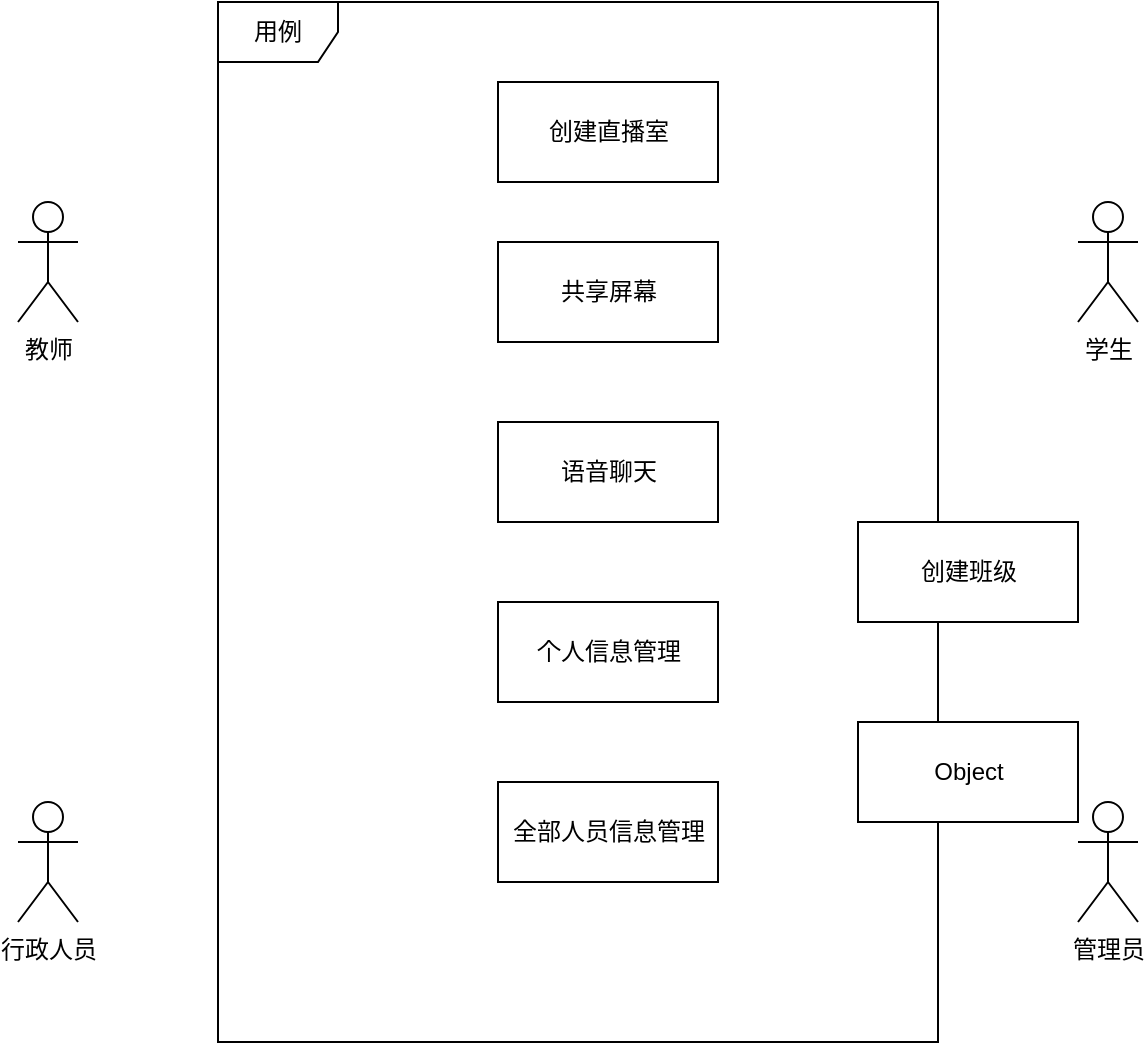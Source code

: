 <mxfile>
    <diagram id="3HRkgMCfKGj9J2yj029-" name="第 1 页">
        <mxGraphModel dx="1298" dy="785" grid="1" gridSize="10" guides="1" tooltips="1" connect="1" arrows="1" fold="1" page="1" pageScale="1" pageWidth="827" pageHeight="1169" math="0" shadow="0">
            <root>
                <mxCell id="0"/>
                <mxCell id="1" parent="0"/>
                <mxCell id="2" value="学生" style="shape=umlActor;verticalLabelPosition=bottom;verticalAlign=top;html=1;" parent="1" vertex="1">
                    <mxGeometry x="630" y="220" width="30" height="60" as="geometry"/>
                </mxCell>
                <mxCell id="5" value="教师" style="shape=umlActor;verticalLabelPosition=bottom;verticalAlign=top;html=1;" parent="1" vertex="1">
                    <mxGeometry x="100" y="220" width="30" height="60" as="geometry"/>
                </mxCell>
                <mxCell id="14" value="管理员" style="shape=umlActor;verticalLabelPosition=bottom;verticalAlign=top;html=1;" vertex="1" parent="1">
                    <mxGeometry x="630" y="520" width="30" height="60" as="geometry"/>
                </mxCell>
                <mxCell id="16" value="行政人员" style="shape=umlActor;verticalLabelPosition=bottom;verticalAlign=top;html=1;" vertex="1" parent="1">
                    <mxGeometry x="100" y="520" width="30" height="60" as="geometry"/>
                </mxCell>
                <mxCell id="21" value="用例" style="shape=umlFrame;whiteSpace=wrap;html=1;" vertex="1" parent="1">
                    <mxGeometry x="200" y="120" width="360" height="520" as="geometry"/>
                </mxCell>
                <mxCell id="25" value="个人信息管理" style="html=1;" vertex="1" parent="1">
                    <mxGeometry x="340" y="420" width="110" height="50" as="geometry"/>
                </mxCell>
                <mxCell id="35" value="创建直播室" style="html=1;" vertex="1" parent="1">
                    <mxGeometry x="340" y="160" width="110" height="50" as="geometry"/>
                </mxCell>
                <mxCell id="36" value="全部人员信息管理" style="html=1;" vertex="1" parent="1">
                    <mxGeometry x="340" y="510" width="110" height="50" as="geometry"/>
                </mxCell>
                <mxCell id="37" value="语音聊天" style="html=1;" vertex="1" parent="1">
                    <mxGeometry x="340" y="330" width="110" height="50" as="geometry"/>
                </mxCell>
                <mxCell id="38" value="共享屏幕" style="html=1;" vertex="1" parent="1">
                    <mxGeometry x="340" y="240" width="110" height="50" as="geometry"/>
                </mxCell>
                <mxCell id="39" value="创建班级" style="html=1;" vertex="1" parent="1">
                    <mxGeometry x="520" y="380" width="110" height="50" as="geometry"/>
                </mxCell>
                <mxCell id="40" value="Object" style="html=1;" vertex="1" parent="1">
                    <mxGeometry x="520" y="480" width="110" height="50" as="geometry"/>
                </mxCell>
            </root>
        </mxGraphModel>
    </diagram>
</mxfile>
